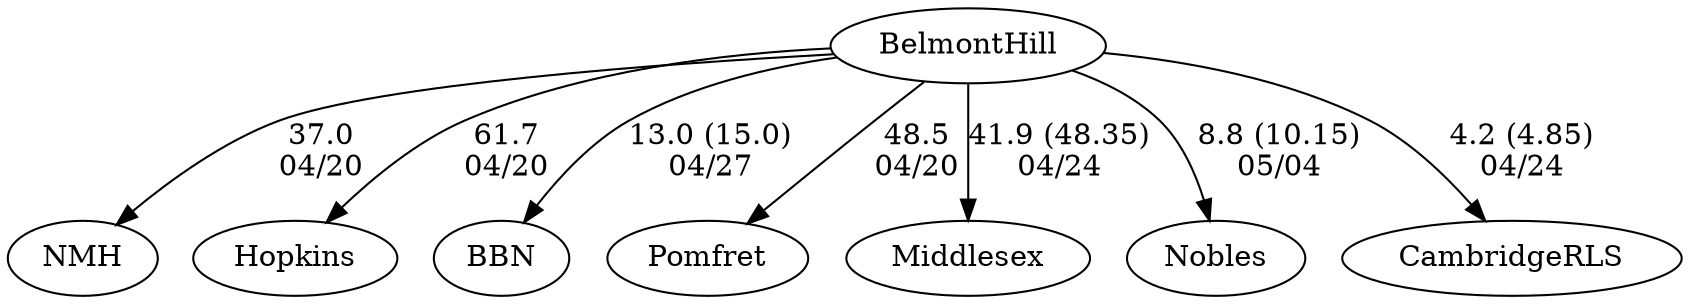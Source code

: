 digraph boys3foursBelmontHill {NMH [URL="boys3foursBelmontHillNMH.html"];BelmontHill [URL="boys3foursBelmontHillBelmontHill.html"];Hopkins [URL="boys3foursBelmontHillHopkins.html"];BBN [URL="boys3foursBelmontHillBBN.html"];Pomfret [URL="boys3foursBelmontHillPomfret.html"];Middlesex [URL="boys3foursBelmontHillMiddlesex.html"];Nobles [URL="boys3foursBelmontHillNobles.html"];CambridgeRLS [URL="boys3foursBelmontHillCambridgeRLS.html"];BelmontHill -> CambridgeRLS[label="4.2 (4.85)
04/24", weight="96", tooltip="NEIRA Boys Fours,Belmont Hill, Middlesex, CRLS			
Distance: 1300 Conditions: Good water with swirling winds -- sometimes cross-head, sometimes cross-tail, sometimes straight cross, varying race-to-race. Comments: The 3V4 race was action-packed: MX caught an over-the-head, boat-stopping crab just over a minute into the race, while the 3-seat of the BHS crew had his oar pop out of his oarlock not once but twice during the race; these incidents caused stoppages of significant duration for both crews. An oarsman in the CRLS 1V4 tested positive for Covid prior to the race and the crew was thus unable to compete today.
Thanks to Middlesex and CRLS for a great day of racing on the Charles!
None", URL="https://www.row2k.com/results/resultspage.cfm?UID=95B6D80715F8274903E678063EA5058A&cat=1", random="random"]; 
BelmontHill -> Middlesex[label="41.9 (48.35)
04/24", weight="59", tooltip="NEIRA Boys Fours,Belmont Hill, Middlesex, CRLS			
Distance: 1300 Conditions: Good water with swirling winds -- sometimes cross-head, sometimes cross-tail, sometimes straight cross, varying race-to-race. Comments: The 3V4 race was action-packed: MX caught an over-the-head, boat-stopping crab just over a minute into the race, while the 3-seat of the BHS crew had his oar pop out of his oarlock not once but twice during the race; these incidents caused stoppages of significant duration for both crews. An oarsman in the CRLS 1V4 tested positive for Covid prior to the race and the crew was thus unable to compete today.
Thanks to Middlesex and CRLS for a great day of racing on the Charles!
None", URL="https://www.row2k.com/results/resultspage.cfm?UID=95B6D80715F8274903E678063EA5058A&cat=1", random="random"]; 
BelmontHill -> NMH[label="37.0
04/20", weight="63", tooltip="NEIRA Boys ,Pomfret v. Belmont Hill, Northfield Mt. Hermon, Hopkins			
Distance: 1500M Conditions: Very light wind, perhaps slight crossing WSW tail at times of no more than 5MPH. Conditions similar throughout. No current. Comments: Race order: B4, B3, B2, B1. Thanks to BH, NMH, and Hopkins for a great day of racing.
None", URL="https://www.row2k.com/results/resultspage.cfm?UID=D6B986013DA22E26BC236F424721DEE8&cat=1", random="random"]; 
BelmontHill -> Pomfret[label="48.5
04/20", weight="52", tooltip="NEIRA Boys ,Pomfret v. Belmont Hill, Northfield Mt. Hermon, Hopkins			
Distance: 1500M Conditions: Very light wind, perhaps slight crossing WSW tail at times of no more than 5MPH. Conditions similar throughout. No current. Comments: Race order: B4, B3, B2, B1. Thanks to BH, NMH, and Hopkins for a great day of racing.
None", URL="https://www.row2k.com/results/resultspage.cfm?UID=D6B986013DA22E26BC236F424721DEE8&cat=1", random="random"]; 
BelmontHill -> Hopkins[label="61.7
04/20", weight="39", tooltip="NEIRA Boys ,Pomfret v. Belmont Hill, Northfield Mt. Hermon, Hopkins			
Distance: 1500M Conditions: Very light wind, perhaps slight crossing WSW tail at times of no more than 5MPH. Conditions similar throughout. No current. Comments: Race order: B4, B3, B2, B1. Thanks to BH, NMH, and Hopkins for a great day of racing.
None", URL="https://www.row2k.com/results/resultspage.cfm?UID=D6B986013DA22E26BC236F424721DEE8&cat=1", random="random"]; 
BelmontHill -> BBN[label="13.0 (15.0)
04/27", weight="87", tooltip="NEIRA Boys Fours,Belmont Hill vs BBN/The Ducey Cup, including JV races			
Distance: 1300m Conditions: Great water. Modest wind, shifting over the course of the racing from calm & tail to calm & head. Race order was from 4V8-1V4 Comments: A beautiful day on the Chalres and great racing by all of the crews! Belmont Hill retains the Ducey Cup by virtue of winning the 1V4 race.
None", URL="https://www.row2k.com/results/resultspage.cfm?UID=25084165812CED4AFD5819AADD12D8EF&cat=1", random="random"]; 
BelmontHill -> Nobles[label="8.8 (10.15)
05/04", weight="92", tooltip="NEIRA Boys Fours, Belmont Hill vs Nobles, The Bassett Cup +			
Distance: 1300m Conditions: excellent water, modest wind shifting from mainly cross to mainly head as the racing progressed. Order of racing was 4V8, 3V4, 6V4, 5V4, 4V4/2V4/1V4 Comments: Thanks to all of the Nobles crews for making the trip downstream for a terrific day of racing!
None", URL="https://www.row2k.com/results/resultspage.cfm?UID=A5B89B2E3F4229F69333FE91D686A8AC&cat=1", random="random"]}